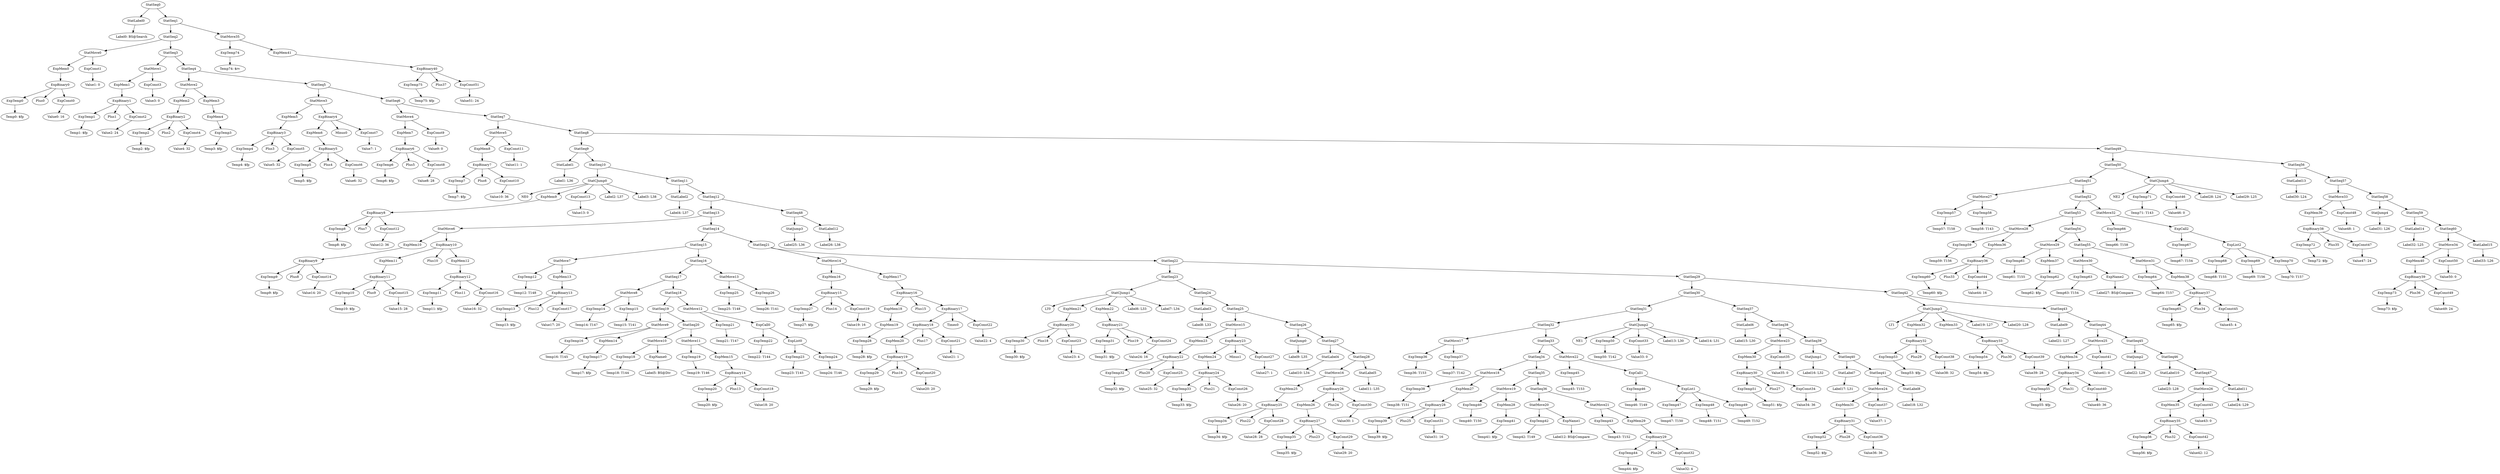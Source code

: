 digraph {
	ordering = out;
	ExpTemp75 -> "Temp75: $fp";
	StatSeq60 -> StatMove34;
	StatSeq60 -> StatLabel15;
	ExpConst50 -> "Value50: 0";
	ExpMem40 -> ExpBinary39;
	ExpBinary39 -> ExpTemp73;
	ExpBinary39 -> Plus36;
	ExpBinary39 -> ExpConst49;
	ExpTemp73 -> "Temp73: $fp";
	StatSeq59 -> StatLabel14;
	StatSeq59 -> StatSeq60;
	StatSeq58 -> StatJump4;
	StatSeq58 -> StatSeq59;
	StatSeq57 -> StatMove33;
	StatSeq57 -> StatSeq58;
	ExpConst48 -> "Value48: 1";
	StatMove33 -> ExpMem39;
	StatMove33 -> ExpConst48;
	ExpMem39 -> ExpBinary38;
	ExpConst47 -> "Value47: 24";
	ExpBinary38 -> ExpTemp72;
	ExpBinary38 -> Plus35;
	ExpBinary38 -> ExpConst47;
	StatSeq56 -> StatLabel13;
	StatSeq56 -> StatSeq57;
	StatSeq49 -> StatSeq50;
	StatSeq49 -> StatSeq56;
	ExpTemp71 -> "Temp71: T143";
	StatSeq50 -> StatSeq51;
	StatSeq50 -> StatCJump4;
	ExpTemp70 -> "Temp70: T157";
	ExpList2 -> ExpTemp68;
	ExpList2 -> ExpTemp69;
	ExpList2 -> ExpTemp70;
	ExpTemp68 -> "Temp68: T155";
	ExpTemp66 -> "Temp66: T158";
	ExpMem38 -> ExpBinary37;
	ExpBinary37 -> ExpTemp65;
	ExpBinary37 -> Plus34;
	ExpBinary37 -> ExpConst45;
	ExpTemp65 -> "Temp65: $fp";
	StatMove31 -> ExpTemp64;
	StatMove31 -> ExpMem38;
	ExpName2 -> "Label27: BS@Compare";
	ExpBinary40 -> ExpTemp75;
	ExpBinary40 -> Plus37;
	ExpBinary40 -> ExpConst51;
	StatMove30 -> ExpTemp63;
	StatMove30 -> ExpName2;
	ExpTemp63 -> "Temp63: T154";
	ExpMem37 -> ExpTemp62;
	ExpTemp62 -> "Temp62: $fp";
	StatMove29 -> ExpTemp61;
	StatMove29 -> ExpMem37;
	StatSeq53 -> StatMove28;
	StatSeq53 -> StatSeq54;
	ExpMem36 -> ExpBinary36;
	ExpConst44 -> "Value44: 16";
	ExpBinary36 -> ExpTemp60;
	ExpBinary36 -> Plus33;
	ExpBinary36 -> ExpConst44;
	StatMove28 -> ExpTemp59;
	StatMove28 -> ExpMem36;
	StatMove34 -> ExpMem40;
	StatMove34 -> ExpConst50;
	ExpTemp59 -> "Temp59: T156";
	StatSeq51 -> StatMove27;
	StatSeq51 -> StatSeq52;
	StatSeq8 -> StatSeq9;
	StatSeq8 -> StatSeq49;
	ExpConst46 -> "Value46: 0";
	StatSeq48 -> StatJump3;
	StatSeq48 -> StatLabel12;
	StatJump3 -> "Label25: L36";
	StatLabel11 -> "Label24: L29";
	StatSeq47 -> StatMove26;
	StatSeq47 -> StatLabel11;
	ExpConst43 -> "Value43: 0";
	ExpMem35 -> ExpBinary35;
	ExpBinary35 -> ExpTemp56;
	ExpBinary35 -> Plus32;
	ExpBinary35 -> ExpConst42;
	ExpTemp56 -> "Temp56: $fp";
	StatLabel10 -> "Label23: L28";
	StatSeq45 -> StatJump2;
	StatSeq45 -> StatSeq46;
	StatMove25 -> ExpMem34;
	StatMove25 -> ExpConst41;
	ExpMem34 -> ExpBinary34;
	ExpConst40 -> "Value40: 36";
	ExpBinary34 -> ExpTemp55;
	ExpBinary34 -> Plus31;
	ExpBinary34 -> ExpConst40;
	StatSeq43 -> StatLabel9;
	StatSeq43 -> StatSeq44;
	ExpMem33 -> ExpBinary33;
	ExpConst39 -> "Value39: 28";
	ExpBinary33 -> ExpTemp54;
	ExpBinary33 -> Plus30;
	ExpBinary33 -> ExpConst39;
	ExpTemp54 -> "Temp54: $fp";
	ExpTemp60 -> "Temp60: $fp";
	ExpMem32 -> ExpBinary32;
	ExpConst38 -> "Value38: 32";
	ExpConst37 -> "Value37: 1";
	StatMove24 -> ExpMem31;
	StatMove24 -> ExpConst37;
	ExpMem31 -> ExpBinary31;
	ExpTemp52 -> "Temp52: $fp";
	StatSeq40 -> StatLabel7;
	StatSeq40 -> StatSeq41;
	StatSeq39 -> StatJump1;
	StatSeq39 -> StatSeq40;
	StatJump1 -> "Label16: L32";
	StatSeq38 -> StatMove23;
	StatSeq38 -> StatSeq39;
	ExpConst35 -> "Value35: 0";
	ExpMem30 -> ExpBinary30;
	ExpBinary30 -> ExpTemp51;
	ExpBinary30 -> Plus27;
	ExpBinary30 -> ExpConst34;
	ExpMem41 -> ExpBinary40;
	StatJump2 -> "Label22: L29";
	ExpTemp51 -> "Temp51: $fp";
	StatSeq1 -> StatSeq2;
	StatSeq1 -> StatMove35;
	StatSeq30 -> StatSeq31;
	StatSeq30 -> StatSeq37;
	ExpTemp50 -> "Temp50: T142";
	StatCJump2 -> NE1;
	StatCJump2 -> ExpTemp50;
	StatCJump2 -> ExpConst33;
	StatCJump2 -> "Label13: L30";
	StatCJump2 -> "Label14: L31";
	ExpTemp48 -> "Temp48: T151";
	ExpList1 -> ExpTemp47;
	ExpList1 -> ExpTemp48;
	ExpList1 -> ExpTemp49;
	StatMove32 -> ExpTemp66;
	StatMove32 -> ExpCall2;
	StatMove22 -> ExpTemp45;
	StatMove22 -> ExpCall1;
	StatLabel15 -> "Label33: L26";
	ExpTemp45 -> "Temp45: T153";
	ExpMem29 -> ExpBinary29;
	ExpConst32 -> "Value32: 4";
	StatLabel9 -> "Label21: L27";
	ExpBinary29 -> ExpTemp44;
	ExpBinary29 -> Plus26;
	ExpBinary29 -> ExpConst32;
	ExpName0 -> "Label5: BS@Div";
	ExpConst8 -> "Value8: 28";
	ExpTemp20 -> "Temp20: $fp";
	ExpBinary32 -> ExpTemp53;
	ExpBinary32 -> Plus29;
	ExpBinary32 -> ExpConst38;
	StatSeq31 -> StatSeq32;
	StatSeq31 -> StatCJump2;
	ExpMem14 -> ExpTemp17;
	StatSeq13 -> StatMove6;
	StatSeq13 -> StatSeq14;
	ExpTemp23 -> "Temp23: T145";
	StatLabel6 -> "Label15: L30";
	ExpTemp14 -> "Temp14: T147";
	StatMove12 -> ExpTemp21;
	StatMove12 -> ExpCall0;
	ExpConst19 -> "Value19: 16";
	ExpBinary13 -> ExpTemp13;
	ExpBinary13 -> Plus12;
	ExpBinary13 -> ExpConst17;
	ExpMem12 -> ExpBinary12;
	ExpBinary23 -> ExpMem24;
	ExpBinary23 -> Minus1;
	ExpBinary23 -> ExpConst27;
	StatMove16 -> ExpMem25;
	StatMove16 -> ExpBinary26;
	ExpBinary10 -> ExpMem11;
	ExpBinary10 -> Plus10;
	ExpBinary10 -> ExpMem12;
	ExpTemp44 -> "Temp44: $fp";
	StatMove11 -> ExpTemp19;
	StatMove11 -> ExpMem15;
	ExpTemp10 -> "Temp10: $fp";
	StatJump4 -> "Label31: L26";
	ExpMem10 -> ExpBinary9;
	ExpConst30 -> "Value30: 1";
	StatMove21 -> ExpTemp43;
	StatMove21 -> ExpMem29;
	ExpMem27 -> ExpBinary28;
	StatLabel2 -> "Label4: L37";
	StatMove9 -> ExpTemp16;
	StatMove9 -> ExpMem14;
	StatMove4 -> ExpMem7;
	StatMove4 -> ExpConst9;
	StatMove5 -> ExpMem8;
	StatMove5 -> ExpConst11;
	ExpConst14 -> "Value14: 20";
	ExpConst9 -> "Value9: 0";
	ExpConst51 -> "Value51: 24";
	ExpTemp15 -> "Temp15: T141";
	StatLabel14 -> "Label32: L25";
	StatSeq10 -> StatCJump0;
	StatSeq10 -> StatSeq11;
	StatMove13 -> ExpTemp25;
	StatMove13 -> ExpTemp26;
	ExpTemp13 -> "Temp13: $fp";
	StatCJump0 -> NE0;
	StatCJump0 -> ExpMem9;
	StatCJump0 -> ExpConst13;
	StatCJump0 -> "Label2: L37";
	StatCJump0 -> "Label3: L38";
	StatSeq9 -> StatLabel1;
	StatSeq9 -> StatSeq10;
	StatLabel1 -> "Label1: L36";
	StatSeq7 -> StatMove5;
	StatSeq7 -> StatSeq8;
	StatSeq16 -> StatSeq17;
	StatSeq16 -> StatMove13;
	ExpConst27 -> "Value27: 1";
	ExpTemp47 -> "Temp47: T150";
	ExpConst11 -> "Value11: 1";
	ExpTemp2 -> "Temp2: $fp";
	ExpTemp17 -> "Temp17: $fp";
	ExpConst3 -> "Value3: 0";
	StatLabel12 -> "Label26: L38";
	ExpBinary0 -> ExpTemp0;
	ExpBinary0 -> Plus0;
	ExpBinary0 -> ExpConst0;
	StatMove10 -> ExpTemp18;
	StatMove10 -> ExpName0;
	ExpMem4 -> ExpTemp3;
	ExpBinary11 -> ExpTemp10;
	ExpBinary11 -> Plus9;
	ExpBinary11 -> ExpConst15;
	ExpTemp12 -> "Temp12: T148";
	StatSeq33 -> StatSeq34;
	StatSeq33 -> StatMove22;
	StatSeq15 -> StatMove7;
	StatSeq15 -> StatSeq16;
	StatSeq54 -> StatMove29;
	StatSeq54 -> StatSeq55;
	ExpConst15 -> "Value15: 28";
	StatSeq3 -> StatMove1;
	StatSeq3 -> StatSeq4;
	ExpTemp46 -> "Temp46: T149";
	ExpConst13 -> "Value13: 0";
	ExpMem7 -> ExpBinary6;
	ExpTemp72 -> "Temp72: $fp";
	StatMove15 -> ExpMem23;
	StatMove15 -> ExpBinary23;
	ExpMem8 -> ExpBinary7;
	StatSeq6 -> StatMove4;
	StatSeq6 -> StatSeq7;
	ExpConst42 -> "Value42: 12";
	StatMove17 -> ExpTemp36;
	StatMove17 -> ExpTemp37;
	ExpTemp11 -> "Temp11: $fp";
	StatSeq0 -> StatLabel0;
	StatSeq0 -> StatSeq1;
	ExpConst23 -> "Value23: 4";
	ExpMem21 -> ExpBinary20;
	ExpTemp39 -> "Temp39: $fp";
	ExpTemp1 -> "Temp1: $fp";
	ExpBinary4 -> ExpMem6;
	ExpBinary4 -> Minus0;
	ExpBinary4 -> ExpConst7;
	StatMove23 -> ExpMem30;
	StatMove23 -> ExpConst35;
	ExpTemp35 -> "Temp35: $fp";
	StatSeq55 -> StatMove30;
	StatSeq55 -> StatMove31;
	ExpTemp57 -> "Temp57: T158";
	ExpTemp5 -> "Temp5: $fp";
	ExpBinary17 -> ExpBinary18;
	ExpBinary17 -> Times0;
	ExpBinary17 -> ExpConst22;
	ExpConst12 -> "Value12: 36";
	ExpTemp8 -> "Temp8: $fp";
	ExpMem15 -> ExpBinary14;
	ExpConst17 -> "Value17: 20";
	ExpBinary1 -> ExpTemp1;
	ExpBinary1 -> Plus1;
	ExpBinary1 -> ExpConst2;
	ExpConst10 -> "Value10: 36";
	ExpTemp16 -> "Temp16: T145";
	ExpBinary6 -> ExpTemp6;
	ExpBinary6 -> Plus5;
	ExpBinary6 -> ExpConst8;
	StatLabel13 -> "Label30: L24";
	StatSeq2 -> StatMove0;
	StatSeq2 -> StatSeq3;
	ExpTemp58 -> "Temp58: T143";
	ExpMem1 -> ExpBinary1;
	ExpConst31 -> "Value31: 16";
	ExpMem9 -> ExpBinary8;
	ExpConst6 -> "Value6: 32";
	ExpMem16 -> ExpBinary15;
	ExpBinary2 -> ExpTemp2;
	ExpBinary2 -> Plus2;
	ExpBinary2 -> ExpConst4;
	StatSeq17 -> StatMove8;
	StatSeq17 -> StatSeq18;
	ExpTemp53 -> "Temp53: $fp";
	ExpTemp19 -> "Temp19: T146";
	ExpTemp33 -> "Temp33: $fp";
	ExpBinary22 -> ExpTemp32;
	ExpBinary22 -> Plus20;
	ExpBinary22 -> ExpConst25;
	ExpConst36 -> "Value36: 36";
	StatSeq5 -> StatMove3;
	StatSeq5 -> StatSeq6;
	StatMove0 -> ExpMem0;
	StatMove0 -> ExpConst1;
	ExpBinary14 -> ExpTemp20;
	ExpBinary14 -> Plus13;
	ExpBinary14 -> ExpConst18;
	ExpConst41 -> "Value41: 0";
	ExpConst1 -> "Value1: 0";
	StatSeq52 -> StatSeq53;
	StatSeq52 -> StatMove32;
	ExpMem3 -> ExpMem4;
	StatSeq12 -> StatSeq13;
	StatSeq12 -> StatSeq48;
	ExpTemp4 -> "Temp4: $fp";
	StatLabel5 -> "Label11: L35";
	ExpTemp61 -> "Temp61: T155";
	StatMove19 -> ExpTemp40;
	StatMove19 -> ExpMem28;
	ExpTemp0 -> "Temp0: $fp";
	StatMove7 -> ExpTemp12;
	StatMove7 -> ExpMem13;
	ExpTemp7 -> "Temp7: $fp";
	ExpCall2 -> ExpTemp67;
	ExpCall2 -> ExpList2;
	ExpConst2 -> "Value2: 24";
	ExpConst18 -> "Value18: 20";
	ExpConst26 -> "Value26: 20";
	ExpTemp74 -> "Temp74: $rv";
	StatLabel0 -> "Label0: BS@Search";
	ExpConst24 -> "Value24: 16";
	ExpConst16 -> "Value16: 32";
	ExpMem6 -> ExpBinary5;
	ExpConst0 -> "Value0: 16";
	ExpBinary12 -> ExpTemp11;
	ExpBinary12 -> Plus11;
	ExpBinary12 -> ExpConst16;
	StatMove6 -> ExpMem10;
	StatMove6 -> ExpBinary10;
	ExpCall1 -> ExpTemp46;
	ExpCall1 -> ExpList1;
	ExpMem19 -> ExpTemp28;
	ExpBinary8 -> ExpTemp8;
	ExpBinary8 -> Plus7;
	ExpBinary8 -> ExpConst12;
	ExpConst5 -> "Value5: 32";
	StatSeq26 -> StatJump0;
	StatSeq26 -> StatSeq27;
	ExpConst4 -> "Value4: 32";
	ExpBinary28 -> ExpTemp39;
	ExpBinary28 -> Plus25;
	ExpBinary28 -> ExpConst31;
	StatSeq42 -> StatCJump3;
	StatSeq42 -> StatSeq43;
	ExpMem2 -> ExpBinary2;
	StatSeq11 -> StatLabel2;
	StatSeq11 -> StatSeq12;
	ExpBinary7 -> ExpTemp7;
	ExpBinary7 -> Plus6;
	ExpBinary7 -> ExpConst10;
	ExpBinary5 -> ExpTemp5;
	ExpBinary5 -> Plus4;
	ExpBinary5 -> ExpConst6;
	ExpTemp43 -> "Temp43: T152";
	StatSeq41 -> StatMove24;
	StatSeq41 -> StatLabel8;
	StatLabel3 -> "Label8: L33";
	StatSeq18 -> StatSeq19;
	StatSeq18 -> StatMove12;
	ExpConst7 -> "Value7: 1";
	ExpTemp21 -> "Temp21: T147";
	StatMove27 -> ExpTemp57;
	StatMove27 -> ExpTemp58;
	ExpTemp22 -> "Temp22: T144";
	ExpCall0 -> ExpTemp22;
	ExpCall0 -> ExpList0;
	StatMove1 -> ExpMem1;
	StatMove1 -> ExpConst3;
	ExpBinary27 -> ExpTemp35;
	ExpBinary27 -> Plus23;
	ExpBinary27 -> ExpConst29;
	ExpTemp31 -> "Temp31: $fp";
	ExpTemp24 -> "Temp24: T146";
	ExpConst29 -> "Value29: 20";
	ExpTemp25 -> "Temp25: T148";
	ExpTemp26 -> "Temp26: T141";
	ExpTemp41 -> "Temp41: $fp";
	StatCJump4 -> NE2;
	StatCJump4 -> ExpTemp71;
	StatCJump4 -> ExpConst46;
	StatCJump4 -> "Label28: L24";
	StatCJump4 -> "Label29: L25";
	ExpMem13 -> ExpBinary13;
	StatSeq14 -> StatSeq15;
	StatSeq14 -> StatSeq21;
	ExpConst49 -> "Value49: 24";
	ExpTemp27 -> "Temp27: $fp";
	StatSeq20 -> StatMove10;
	StatSeq20 -> StatMove11;
	ExpBinary15 -> ExpTemp27;
	ExpBinary15 -> Plus14;
	ExpBinary15 -> ExpConst19;
	StatMove14 -> ExpMem16;
	StatMove14 -> ExpMem17;
	StatSeq35 -> StatMove19;
	StatSeq35 -> StatSeq36;
	ExpMem18 -> ExpMem19;
	ExpBinary16 -> ExpMem18;
	ExpBinary16 -> Plus15;
	ExpBinary16 -> ExpBinary17;
	ExpTemp18 -> "Temp18: T144";
	ExpConst28 -> "Value28: 28";
	ExpTemp29 -> "Temp29: $fp";
	ExpBinary9 -> ExpTemp9;
	ExpBinary9 -> Plus8;
	ExpBinary9 -> ExpConst14;
	ExpBinary24 -> ExpTemp33;
	ExpBinary24 -> Plus21;
	ExpBinary24 -> ExpConst26;
	ExpBinary19 -> ExpTemp29;
	ExpBinary19 -> Plus16;
	ExpBinary19 -> ExpConst20;
	StatMove2 -> ExpMem2;
	StatMove2 -> ExpMem3;
	ExpMem28 -> ExpTemp41;
	StatSeq29 -> StatSeq30;
	StatSeq29 -> StatSeq42;
	ExpConst20 -> "Value20: 20";
	ExpMem20 -> ExpBinary19;
	StatLabel8 -> "Label18: L32";
	StatSeq37 -> StatLabel6;
	StatSeq37 -> StatSeq38;
	ExpTemp3 -> "Temp3: $fp";
	ExpTemp6 -> "Temp6: $fp";
	ExpBinary18 -> ExpMem20;
	ExpBinary18 -> Plus17;
	ExpBinary18 -> ExpConst21;
	StatMove26 -> ExpMem35;
	StatMove26 -> ExpConst43;
	ExpMem11 -> ExpBinary11;
	StatSeq36 -> StatMove20;
	StatSeq36 -> StatMove21;
	ExpConst33 -> "Value33: 0";
	ExpTemp49 -> "Temp49: T152";
	ExpConst21 -> "Value21: 1";
	ExpList0 -> ExpTemp23;
	ExpList0 -> ExpTemp24;
	ExpConst22 -> "Value22: 4";
	StatSeq34 -> StatMove18;
	StatSeq34 -> StatSeq35;
	ExpTemp67 -> "Temp67: T154";
	ExpConst45 -> "Value45: 4";
	ExpBinary3 -> ExpTemp4;
	ExpBinary3 -> Plus3;
	ExpBinary3 -> ExpConst5;
	ExpTemp40 -> "Temp40: T150";
	ExpMem17 -> ExpBinary16;
	StatSeq21 -> StatMove14;
	StatSeq21 -> StatSeq22;
	ExpConst34 -> "Value34: 36";
	StatCJump1 -> LT0;
	StatCJump1 -> ExpMem21;
	StatCJump1 -> ExpMem22;
	StatCJump1 -> "Label6: L33";
	StatCJump1 -> "Label7: L34";
	ExpConst25 -> "Value25: 32";
	ExpTemp30 -> "Temp30: $fp";
	ExpTemp28 -> "Temp28: $fp";
	StatMove8 -> ExpTemp14;
	StatMove8 -> ExpTemp15;
	StatSeq32 -> StatMove17;
	StatSeq32 -> StatSeq33;
	ExpBinary20 -> ExpTemp30;
	ExpBinary20 -> Plus18;
	ExpBinary20 -> ExpConst23;
	ExpTemp55 -> "Temp55: $fp";
	StatCJump3 -> LT1;
	StatCJump3 -> ExpMem32;
	StatCJump3 -> ExpMem33;
	StatCJump3 -> "Label19: L27";
	StatCJump3 -> "Label20: L28";
	ExpBinary21 -> ExpTemp31;
	ExpBinary21 -> Plus19;
	ExpBinary21 -> ExpConst24;
	StatSeq44 -> StatMove25;
	StatSeq44 -> StatSeq45;
	ExpMem5 -> ExpBinary3;
	ExpMem22 -> ExpBinary21;
	StatSeq23 -> StatCJump1;
	StatSeq23 -> StatSeq24;
	StatLabel4 -> "Label10: L34";
	StatSeq46 -> StatLabel10;
	StatSeq46 -> StatSeq47;
	StatSeq24 -> StatLabel3;
	StatSeq24 -> StatSeq25;
	ExpTemp32 -> "Temp32: $fp";
	ExpTemp64 -> "Temp64: T157";
	ExpMem24 -> ExpBinary24;
	ExpName1 -> "Label12: BS@Compare";
	StatMove3 -> ExpMem5;
	StatMove3 -> ExpBinary4;
	StatSeq25 -> StatMove15;
	StatSeq25 -> StatSeq26;
	StatJump0 -> "Label9: L35";
	ExpTemp9 -> "Temp9: $fp";
	StatSeq27 -> StatLabel4;
	StatSeq27 -> StatSeq28;
	StatLabel7 -> "Label17: L31";
	ExpTemp34 -> "Temp34: $fp";
	ExpMem23 -> ExpBinary22;
	ExpBinary25 -> ExpTemp34;
	ExpBinary25 -> Plus22;
	ExpBinary25 -> ExpConst28;
	ExpMem25 -> ExpBinary25;
	ExpMem26 -> ExpBinary27;
	StatSeq28 -> StatMove16;
	StatSeq28 -> StatLabel5;
	StatMove35 -> ExpTemp74;
	StatMove35 -> ExpMem41;
	ExpBinary26 -> ExpMem26;
	ExpBinary26 -> Plus24;
	ExpBinary26 -> ExpConst30;
	StatSeq19 -> StatMove9;
	StatSeq19 -> StatSeq20;
	StatSeq22 -> StatSeq23;
	StatSeq22 -> StatSeq29;
	StatSeq4 -> StatMove2;
	StatSeq4 -> StatSeq5;
	ExpMem0 -> ExpBinary0;
	ExpTemp36 -> "Temp36: T153";
	ExpTemp69 -> "Temp69: T156";
	ExpTemp37 -> "Temp37: T142";
	ExpBinary31 -> ExpTemp52;
	ExpBinary31 -> Plus28;
	ExpBinary31 -> ExpConst36;
	ExpTemp38 -> "Temp38: T151";
	StatMove18 -> ExpTemp38;
	StatMove18 -> ExpMem27;
	ExpTemp42 -> "Temp42: T149";
	StatMove20 -> ExpTemp42;
	StatMove20 -> ExpName1;
}

